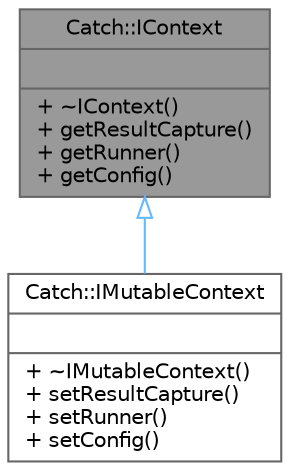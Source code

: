 digraph "Catch::IContext"
{
 // LATEX_PDF_SIZE
  bgcolor="transparent";
  edge [fontname=Helvetica,fontsize=10,labelfontname=Helvetica,labelfontsize=10];
  node [fontname=Helvetica,fontsize=10,shape=box,height=0.2,width=0.4];
  Node1 [shape=record,label="{Catch::IContext\n||+ ~IContext()\l+ getResultCapture()\l+ getRunner()\l+ getConfig()\l}",height=0.2,width=0.4,color="gray40", fillcolor="grey60", style="filled", fontcolor="black",tooltip=" "];
  Node1 -> Node2 [dir="back",color="steelblue1",style="solid",arrowtail="onormal"];
  Node2 [shape=record,label="{Catch::IMutableContext\n||+ ~IMutableContext()\l+ setResultCapture()\l+ setRunner()\l+ setConfig()\l}",height=0.2,width=0.4,color="gray40", fillcolor="white", style="filled",URL="$struct_catch_1_1_i_mutable_context.html",tooltip=" "];
}
